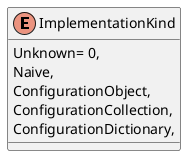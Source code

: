 @startuml
enum ImplementationKind {
    Unknown= 0,
    Naive,
    ConfigurationObject,
    ConfigurationCollection,
    ConfigurationDictionary,
}
@enduml
